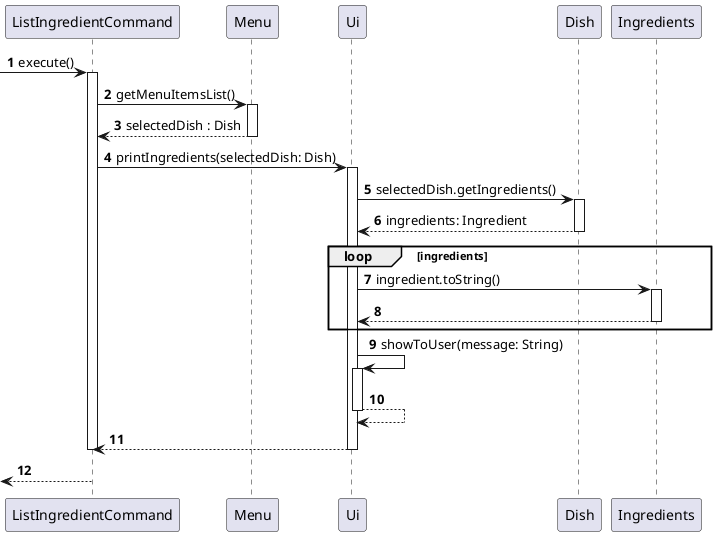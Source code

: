 @startuml
!define COMMAND class ListIngredientCommand
!define UI class Ui
!define MENU class Menu
!define DISH class Dish
!define PARSER class Parser

autonumber
 -> ListIngredientCommand: execute()

activate ListIngredientCommand
ListIngredientCommand -> Menu : getMenuItemsList()
activate Menu
Menu --> ListIngredientCommand: selectedDish : Dish
deactivate Menu

ListIngredientCommand -> Ui : printIngredients(selectedDish: Dish)
activate Ui
Ui -> Dish : selectedDish.getIngredients()
activate Dish
Dish --> Ui : ingredients: Ingredient
deactivate Dish


loop ingredients
Ui -> Ingredients: ingredient.toString()
activate Ingredients
Ingredients --> Ui
deactivate Ingredients
end loop

Ui -> Ui: showToUser(message: String)
activate Ui
Ui --> Ui
deactivate Ui
Ui --> ListIngredientCommand
deactivate Ui
deactivate ListIngredientCommand
<-- ListIngredientCommand

@enduml
